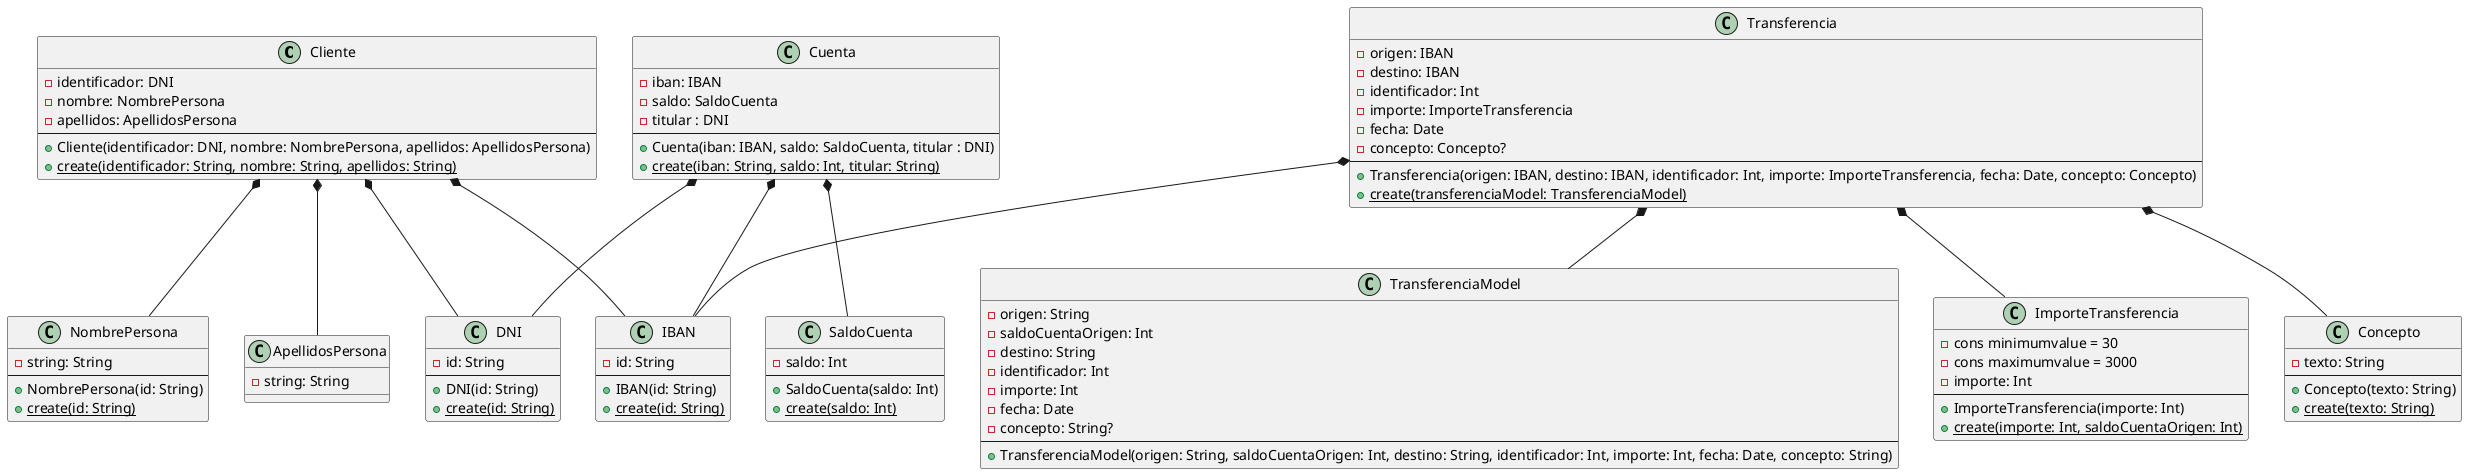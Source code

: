 @startuml Diagrama de clases

class Cliente {
    - identificador: DNI
    - nombre: NombrePersona
    - apellidos: ApellidosPersona
    --
    + Cliente(identificador: DNI, nombre: NombrePersona, apellidos: ApellidosPersona)
    + {static} create(identificador: String, nombre: String, apellidos: String)
}

class DNI {
    - id: String
    --
    + DNI(id: String)
    + {static} create(id: String)
}

class NombrePersona {
    - string: String
    --
    + NombrePersona(id: String)
    + {static} create(id: String)
}

class ApellidosPersona {
    - string: String
}

class Cuenta {
    - iban: IBAN
    - saldo: SaldoCuenta
    - titular : DNI
    --
    + Cuenta(iban: IBAN, saldo: SaldoCuenta, titular : DNI)
    + {static} create(iban: String, saldo: Int, titular: String)
}

class SaldoCuenta {
    - saldo: Int
    --
    + SaldoCuenta(saldo: Int)
    + {static} create(saldo: Int)
}

class IBAN {
    - id: String
    --
    + IBAN(id: String)
    + {static} create(id: String)
}

' Primitivas, valida todo
' Value objects, no valida
' En los value objects habría que crear un segundo constructor que no valida
class Transferencia {
    - origen: IBAN
    - destino: IBAN
    - identificador: Int
    - importe: ImporteTransferencia
    - fecha: Date
    - concepto: Concepto?
    --
    + Transferencia(origen: IBAN, destino: IBAN, identificador: Int, importe: ImporteTransferencia, fecha: Date, concepto: Concepto)  
    + {static} create(transferenciaModel: TransferenciaModel)
}

class TransferenciaModel{
    - origen: String
    - saldoCuentaOrigen: Int
    - destino: String
    - identificador: Int
    - importe: Int
    - fecha: Date
    - concepto: String?
    --
    + TransferenciaModel(origen: String, saldoCuentaOrigen: Int, destino: String, identificador: Int, importe: Int, fecha: Date, concepto: String)
}

class ImporteTransferencia {
    - cons minimumvalue = 30
    - cons maximumvalue = 3000
    - importe: Int
    --
    + ImporteTransferencia(importe: Int)
    + {static} create(importe: Int, saldoCuentaOrigen: Int)
}

class Concepto {
    - texto: String
    --
    + Concepto(texto: String)
    + {static} create(texto: String)
}


Cliente *-- DNI
Cliente *-- IBAN
Cliente *-- NombrePersona
Cliente *-- ApellidosPersona
Cuenta *-- IBAN
Cuenta *-- SaldoCuenta
Cuenta *-- DNI
Transferencia *-- IBAN
Transferencia *-- ImporteTransferencia
Transferencia *-- TransferenciaModel
Transferencia *-- Concepto

@enduml